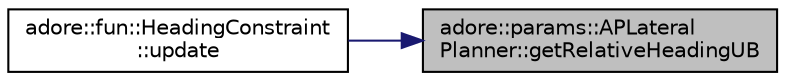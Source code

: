 digraph "adore::params::APLateralPlanner::getRelativeHeadingUB"
{
 // LATEX_PDF_SIZE
  edge [fontname="Helvetica",fontsize="10",labelfontname="Helvetica",labelfontsize="10"];
  node [fontname="Helvetica",fontsize="10",shape=record];
  rankdir="RL";
  Node1 [label="adore::params::APLateral\lPlanner::getRelativeHeadingUB",height=0.2,width=0.4,color="black", fillcolor="grey75", style="filled", fontcolor="black",tooltip="getRelativeHeadingUB returns upper bound on heading deviation from current lane's coordinate system"];
  Node1 -> Node2 [dir="back",color="midnightblue",fontsize="10",style="solid",fontname="Helvetica"];
  Node2 [label="adore::fun::HeadingConstraint\l::update",height=0.2,width=0.4,color="black", fillcolor="white", style="filled",URL="$classadore_1_1fun_1_1HeadingConstraint.html#ac20cd9a88f1cb13ad40be18549e91381",tooltip=" "];
}
